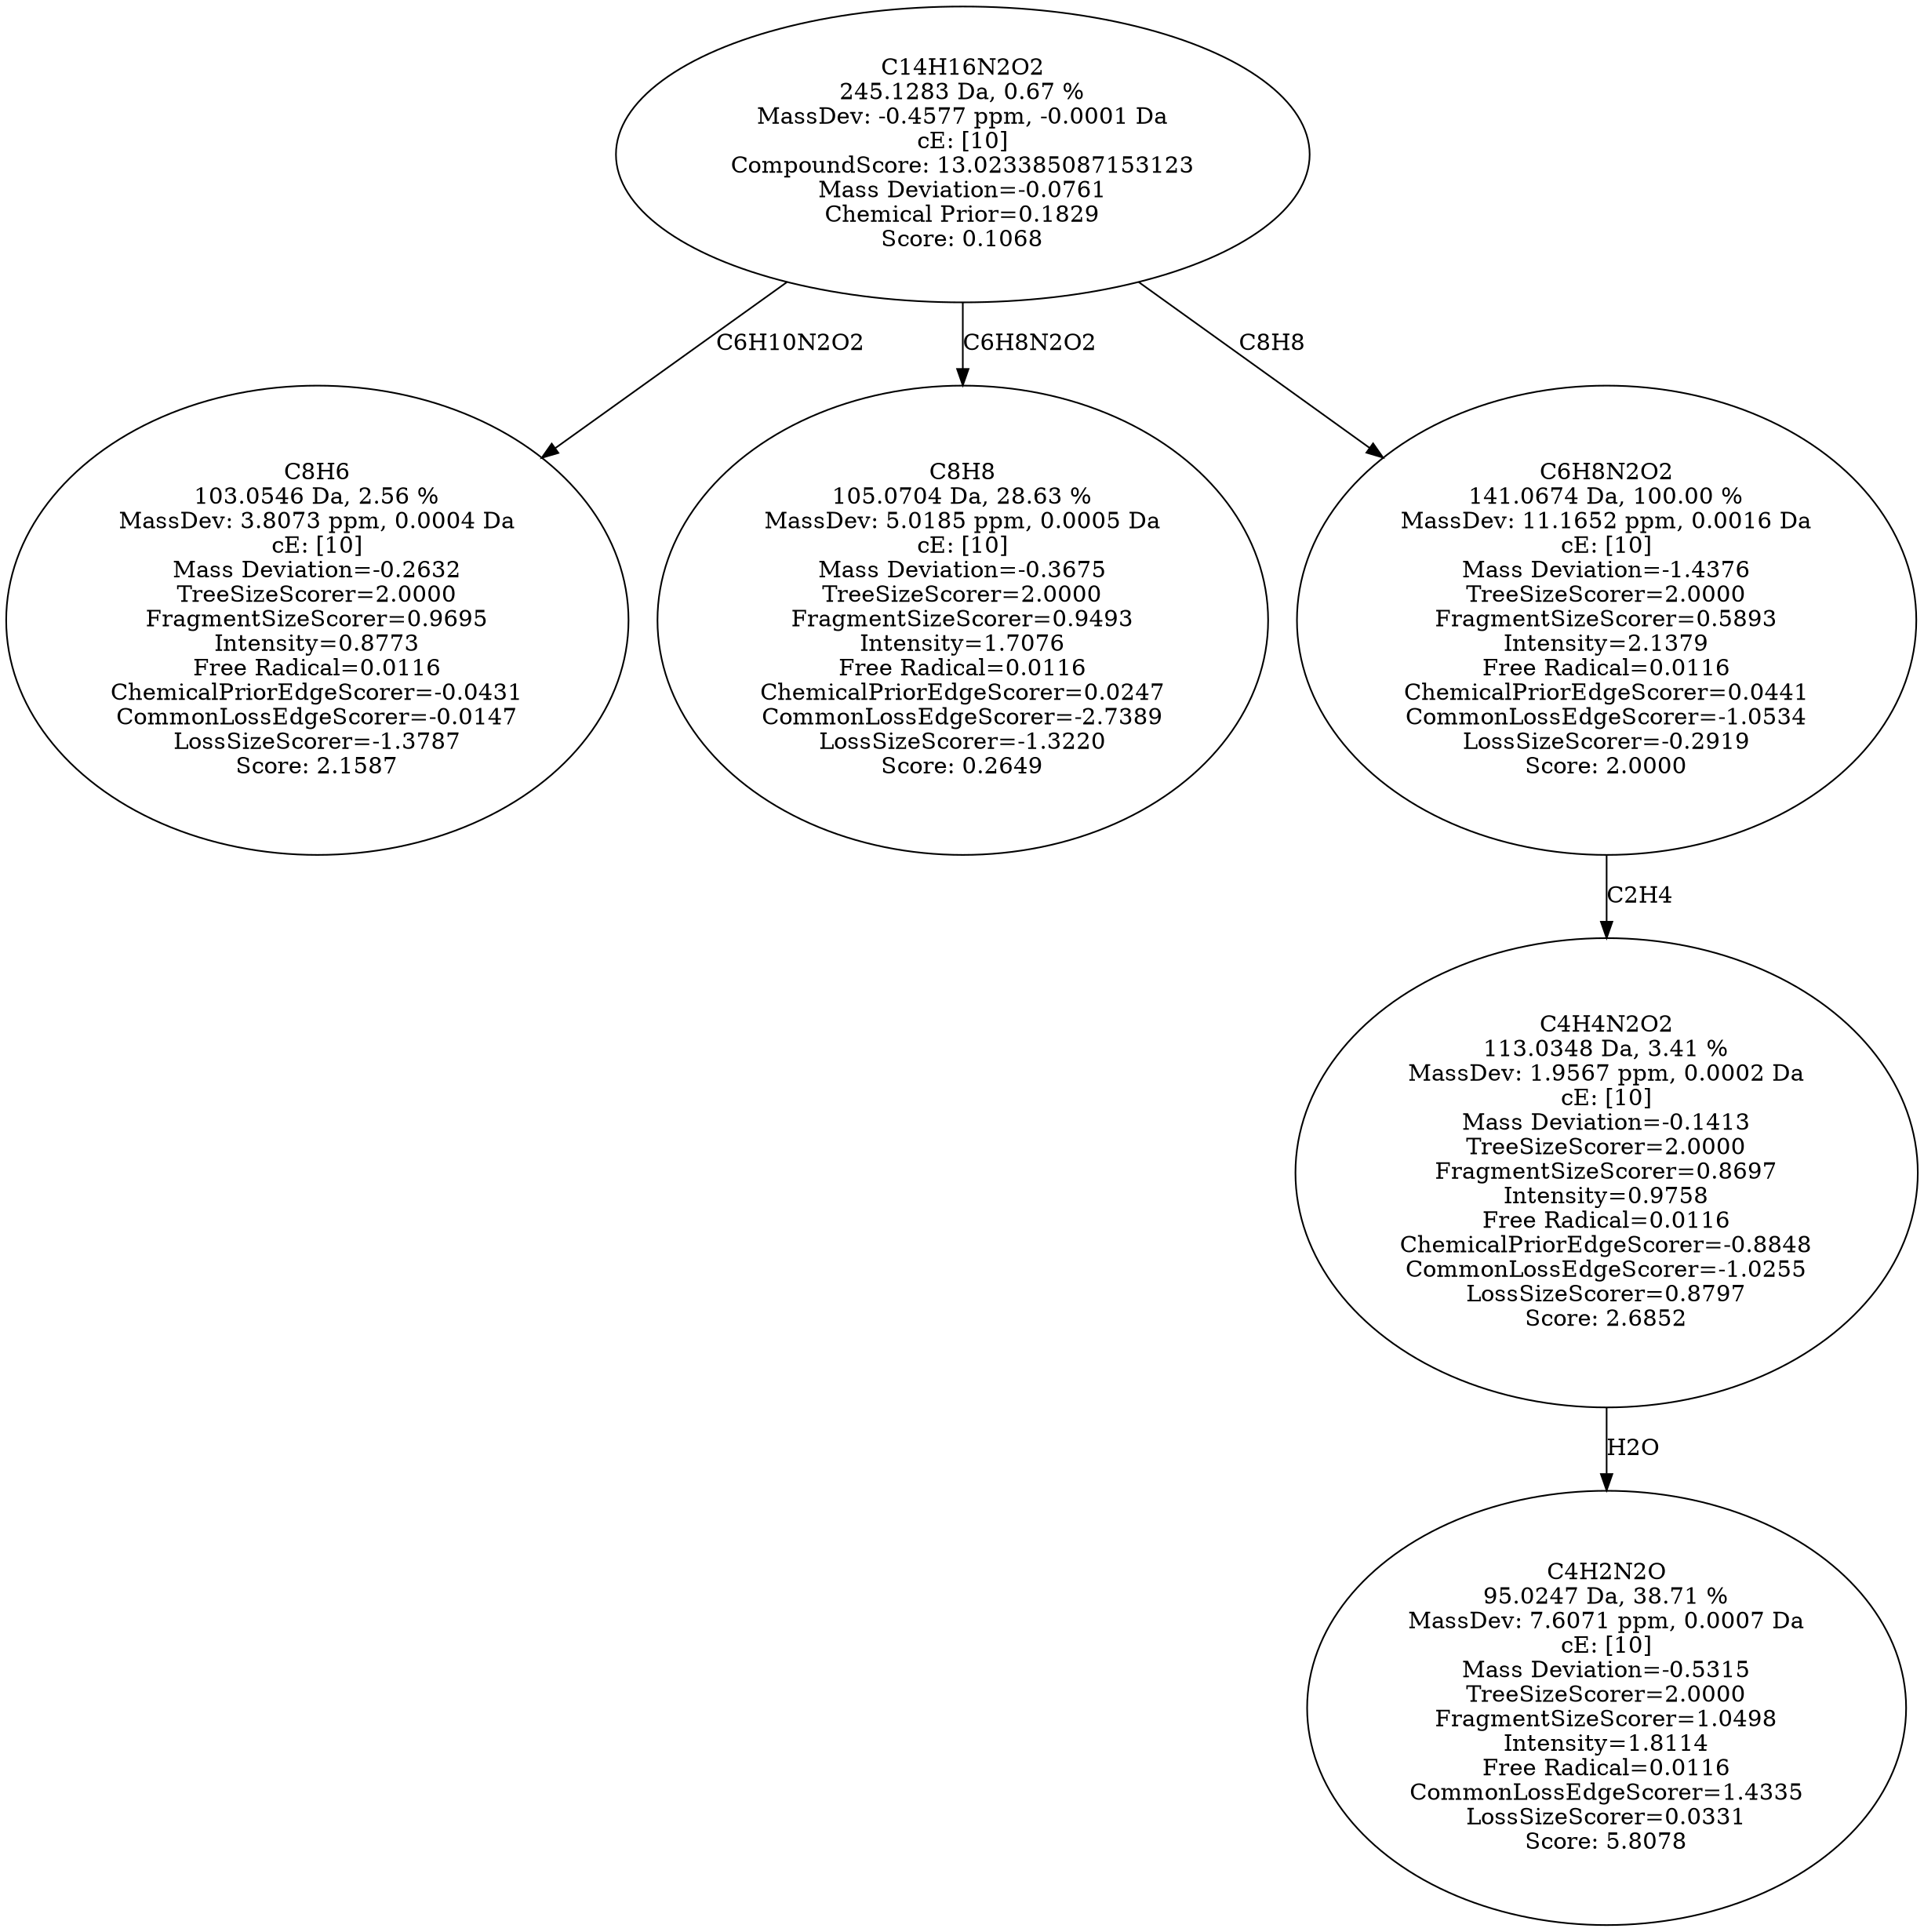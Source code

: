 strict digraph {
v1 [label="C8H6\n103.0546 Da, 2.56 %\nMassDev: 3.8073 ppm, 0.0004 Da\ncE: [10]\nMass Deviation=-0.2632\nTreeSizeScorer=2.0000\nFragmentSizeScorer=0.9695\nIntensity=0.8773\nFree Radical=0.0116\nChemicalPriorEdgeScorer=-0.0431\nCommonLossEdgeScorer=-0.0147\nLossSizeScorer=-1.3787\nScore: 2.1587"];
v2 [label="C8H8\n105.0704 Da, 28.63 %\nMassDev: 5.0185 ppm, 0.0005 Da\ncE: [10]\nMass Deviation=-0.3675\nTreeSizeScorer=2.0000\nFragmentSizeScorer=0.9493\nIntensity=1.7076\nFree Radical=0.0116\nChemicalPriorEdgeScorer=0.0247\nCommonLossEdgeScorer=-2.7389\nLossSizeScorer=-1.3220\nScore: 0.2649"];
v3 [label="C4H2N2O\n95.0247 Da, 38.71 %\nMassDev: 7.6071 ppm, 0.0007 Da\ncE: [10]\nMass Deviation=-0.5315\nTreeSizeScorer=2.0000\nFragmentSizeScorer=1.0498\nIntensity=1.8114\nFree Radical=0.0116\nCommonLossEdgeScorer=1.4335\nLossSizeScorer=0.0331\nScore: 5.8078"];
v4 [label="C4H4N2O2\n113.0348 Da, 3.41 %\nMassDev: 1.9567 ppm, 0.0002 Da\ncE: [10]\nMass Deviation=-0.1413\nTreeSizeScorer=2.0000\nFragmentSizeScorer=0.8697\nIntensity=0.9758\nFree Radical=0.0116\nChemicalPriorEdgeScorer=-0.8848\nCommonLossEdgeScorer=-1.0255\nLossSizeScorer=0.8797\nScore: 2.6852"];
v5 [label="C6H8N2O2\n141.0674 Da, 100.00 %\nMassDev: 11.1652 ppm, 0.0016 Da\ncE: [10]\nMass Deviation=-1.4376\nTreeSizeScorer=2.0000\nFragmentSizeScorer=0.5893\nIntensity=2.1379\nFree Radical=0.0116\nChemicalPriorEdgeScorer=0.0441\nCommonLossEdgeScorer=-1.0534\nLossSizeScorer=-0.2919\nScore: 2.0000"];
v6 [label="C14H16N2O2\n245.1283 Da, 0.67 %\nMassDev: -0.4577 ppm, -0.0001 Da\ncE: [10]\nCompoundScore: 13.023385087153123\nMass Deviation=-0.0761\nChemical Prior=0.1829\nScore: 0.1068"];
v6 -> v1 [label="C6H10N2O2"];
v6 -> v2 [label="C6H8N2O2"];
v4 -> v3 [label="H2O"];
v5 -> v4 [label="C2H4"];
v6 -> v5 [label="C8H8"];
}